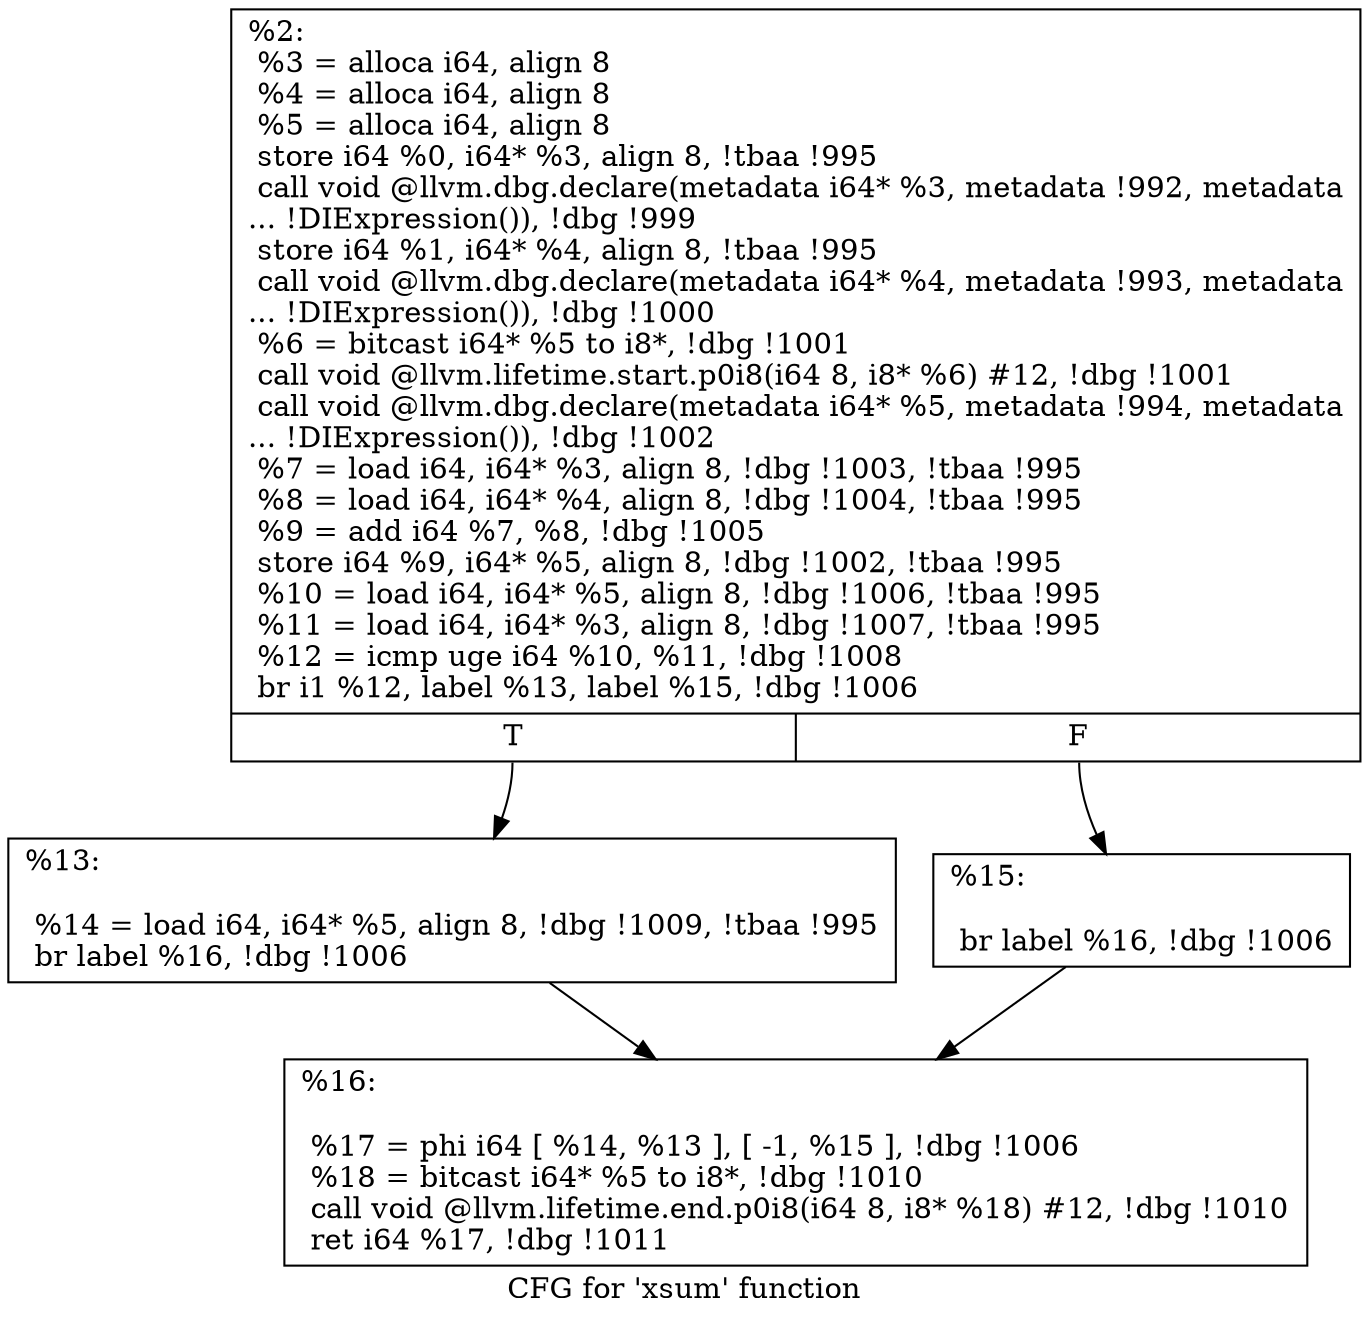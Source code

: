 digraph "CFG for 'xsum' function" {
	label="CFG for 'xsum' function";

	Node0x1ad16a0 [shape=record,label="{%2:\l  %3 = alloca i64, align 8\l  %4 = alloca i64, align 8\l  %5 = alloca i64, align 8\l  store i64 %0, i64* %3, align 8, !tbaa !995\l  call void @llvm.dbg.declare(metadata i64* %3, metadata !992, metadata\l... !DIExpression()), !dbg !999\l  store i64 %1, i64* %4, align 8, !tbaa !995\l  call void @llvm.dbg.declare(metadata i64* %4, metadata !993, metadata\l... !DIExpression()), !dbg !1000\l  %6 = bitcast i64* %5 to i8*, !dbg !1001\l  call void @llvm.lifetime.start.p0i8(i64 8, i8* %6) #12, !dbg !1001\l  call void @llvm.dbg.declare(metadata i64* %5, metadata !994, metadata\l... !DIExpression()), !dbg !1002\l  %7 = load i64, i64* %3, align 8, !dbg !1003, !tbaa !995\l  %8 = load i64, i64* %4, align 8, !dbg !1004, !tbaa !995\l  %9 = add i64 %7, %8, !dbg !1005\l  store i64 %9, i64* %5, align 8, !dbg !1002, !tbaa !995\l  %10 = load i64, i64* %5, align 8, !dbg !1006, !tbaa !995\l  %11 = load i64, i64* %3, align 8, !dbg !1007, !tbaa !995\l  %12 = icmp uge i64 %10, %11, !dbg !1008\l  br i1 %12, label %13, label %15, !dbg !1006\l|{<s0>T|<s1>F}}"];
	Node0x1ad16a0:s0 -> Node0x1ad1d00;
	Node0x1ad16a0:s1 -> Node0x1ad1d50;
	Node0x1ad1d00 [shape=record,label="{%13:\l\l  %14 = load i64, i64* %5, align 8, !dbg !1009, !tbaa !995\l  br label %16, !dbg !1006\l}"];
	Node0x1ad1d00 -> Node0x1ad1da0;
	Node0x1ad1d50 [shape=record,label="{%15:\l\l  br label %16, !dbg !1006\l}"];
	Node0x1ad1d50 -> Node0x1ad1da0;
	Node0x1ad1da0 [shape=record,label="{%16:\l\l  %17 = phi i64 [ %14, %13 ], [ -1, %15 ], !dbg !1006\l  %18 = bitcast i64* %5 to i8*, !dbg !1010\l  call void @llvm.lifetime.end.p0i8(i64 8, i8* %18) #12, !dbg !1010\l  ret i64 %17, !dbg !1011\l}"];
}
